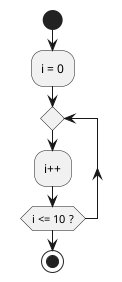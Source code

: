 #重复循环(do while)

你可以使用关键字 repeat 和 repeatwhile 进行重复循环。

@startuml
start

:i = 0;

repeat

:i++;

repeat while (i <= 10 ?)

stop
@enduml